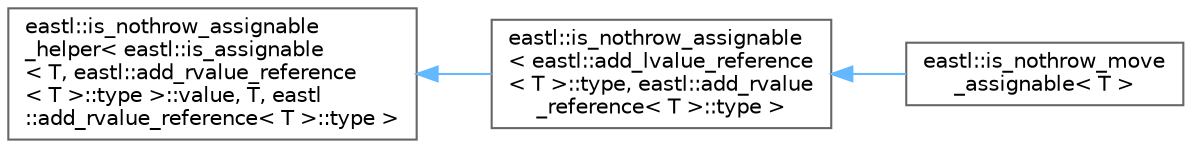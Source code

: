 digraph "类继承关系图"
{
 // LATEX_PDF_SIZE
  bgcolor="transparent";
  edge [fontname=Helvetica,fontsize=10,labelfontname=Helvetica,labelfontsize=10];
  node [fontname=Helvetica,fontsize=10,shape=box,height=0.2,width=0.4];
  rankdir="LR";
  Node0 [id="Node000000",label="eastl::is_nothrow_assignable\l_helper\< eastl::is_assignable\l\< T, eastl::add_rvalue_reference\l\< T \>::type \>::value, T, eastl\l::add_rvalue_reference\< T \>::type \>",height=0.2,width=0.4,color="grey40", fillcolor="white", style="filled",URL="$structeastl_1_1is__nothrow__assignable__helper.html",tooltip=" "];
  Node0 -> Node1 [id="edge910_Node000000_Node000001",dir="back",color="steelblue1",style="solid",tooltip=" "];
  Node1 [id="Node000001",label="eastl::is_nothrow_assignable\l\< eastl::add_lvalue_reference\l\< T \>::type, eastl::add_rvalue\l_reference\< T \>::type \>",height=0.2,width=0.4,color="grey40", fillcolor="white", style="filled",URL="$structeastl_1_1is__nothrow__assignable.html",tooltip=" "];
  Node1 -> Node2 [id="edge911_Node000001_Node000002",dir="back",color="steelblue1",style="solid",tooltip=" "];
  Node2 [id="Node000002",label="eastl::is_nothrow_move\l_assignable\< T \>",height=0.2,width=0.4,color="grey40", fillcolor="white", style="filled",URL="$structeastl_1_1is__nothrow__move__assignable.html",tooltip=" "];
}

